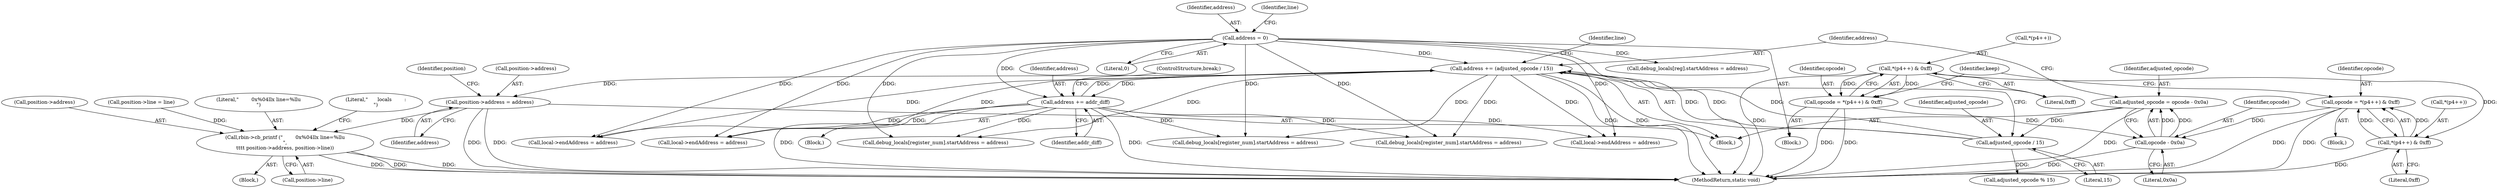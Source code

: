 digraph "0_radare2_252afb1cff9676f3ae1f341a28448bf2c8b6e308@pointer" {
"1000983" [label="(Call,position->address = address)"];
"1000951" [label="(Call,address += (adjusted_opcode / 15))"];
"1000953" [label="(Call,adjusted_opcode / 15)"];
"1000946" [label="(Call,adjusted_opcode = opcode - 0x0a)"];
"1000948" [label="(Call,opcode - 0x0a)"];
"1000997" [label="(Call,opcode = *(p4++) & 0xff)"];
"1000999" [label="(Call,*(p4++) & 0xff)"];
"1000409" [label="(Call,*(p4++) & 0xff)"];
"1000407" [label="(Call,opcode = *(p4++) & 0xff)"];
"1000201" [label="(Call,address = 0)"];
"1000437" [label="(Call,address += addr_diff)"];
"1001061" [label="(Call,rbin->cb_printf (\"        0x%04llx line=%llu\n\",\n\t\t\t\t position->address, position->line))"];
"1000949" [label="(Identifier,opcode)"];
"1001063" [label="(Call,position->address)"];
"1000595" [label="(Call,debug_locals[register_num].startAddress = address)"];
"1000948" [label="(Call,opcode - 0x0a)"];
"1000953" [label="(Call,adjusted_opcode / 15)"];
"1000999" [label="(Call,*(p4++) & 0xff)"];
"1000202" [label="(Identifier,address)"];
"1001060" [label="(Block,)"];
"1000961" [label="(Call,adjusted_opcode % 15)"];
"1000745" [label="(Call,local->endAddress = address)"];
"1000946" [label="(Call,adjusted_opcode = opcode - 0x0a)"];
"1000947" [label="(Identifier,adjusted_opcode)"];
"1000201" [label="(Call,address = 0)"];
"1000874" [label="(Call,local->endAddress = address)"];
"1000954" [label="(Identifier,adjusted_opcode)"];
"1000984" [label="(Call,position->address)"];
"1000415" [label="(Identifier,keep)"];
"1000950" [label="(Literal,0x0a)"];
"1001061" [label="(Call,rbin->cb_printf (\"        0x%04llx line=%llu\n\",\n\t\t\t\t position->address, position->line))"];
"1000957" [label="(Identifier,line)"];
"1000413" [label="(Literal,0xff)"];
"1000416" [label="(Block,)"];
"1000384" [label="(Call,debug_locals[reg].startAddress = address)"];
"1000203" [label="(Literal,0)"];
"1000990" [label="(Identifier,position)"];
"1000437" [label="(Call,address += addr_diff)"];
"1000944" [label="(Block,)"];
"1000407" [label="(Call,opcode = *(p4++) & 0xff)"];
"1001000" [label="(Call,*(p4++))"];
"1000439" [label="(Identifier,addr_diff)"];
"1000206" [label="(Identifier,line)"];
"1000988" [label="(Call,position->line = line)"];
"1000440" [label="(ControlStructure,break;)"];
"1000569" [label="(Call,local->endAddress = address)"];
"1000910" [label="(Call,debug_locals[register_num].startAddress = address)"];
"1000410" [label="(Call,*(p4++))"];
"1000426" [label="(Block,)"];
"1000951" [label="(Call,address += (adjusted_opcode / 15))"];
"1000983" [label="(Call,position->address = address)"];
"1000987" [label="(Identifier,address)"];
"1000952" [label="(Identifier,address)"];
"1001193" [label="(MethodReturn,static void)"];
"1000408" [label="(Identifier,opcode)"];
"1001062" [label="(Literal,\"        0x%04llx line=%llu\n\")"];
"1000438" [label="(Identifier,address)"];
"1000771" [label="(Call,debug_locals[register_num].startAddress = address)"];
"1000409" [label="(Call,*(p4++) & 0xff)"];
"1000997" [label="(Call,opcode = *(p4++) & 0xff)"];
"1001070" [label="(Literal,\"      locals        :\n\")"];
"1000998" [label="(Identifier,opcode)"];
"1000123" [label="(Block,)"];
"1000955" [label="(Literal,15)"];
"1001003" [label="(Literal,0xff)"];
"1001066" [label="(Call,position->line)"];
"1000983" -> "1000944"  [label="AST: "];
"1000983" -> "1000987"  [label="CFG: "];
"1000984" -> "1000983"  [label="AST: "];
"1000987" -> "1000983"  [label="AST: "];
"1000990" -> "1000983"  [label="CFG: "];
"1000983" -> "1001193"  [label="DDG: "];
"1000983" -> "1001193"  [label="DDG: "];
"1000951" -> "1000983"  [label="DDG: "];
"1000983" -> "1001061"  [label="DDG: "];
"1000951" -> "1000944"  [label="AST: "];
"1000951" -> "1000953"  [label="CFG: "];
"1000952" -> "1000951"  [label="AST: "];
"1000953" -> "1000951"  [label="AST: "];
"1000957" -> "1000951"  [label="CFG: "];
"1000951" -> "1001193"  [label="DDG: "];
"1000951" -> "1001193"  [label="DDG: "];
"1000951" -> "1000437"  [label="DDG: "];
"1000951" -> "1000569"  [label="DDG: "];
"1000951" -> "1000595"  [label="DDG: "];
"1000951" -> "1000745"  [label="DDG: "];
"1000951" -> "1000771"  [label="DDG: "];
"1000951" -> "1000874"  [label="DDG: "];
"1000951" -> "1000910"  [label="DDG: "];
"1000953" -> "1000951"  [label="DDG: "];
"1000953" -> "1000951"  [label="DDG: "];
"1000201" -> "1000951"  [label="DDG: "];
"1000437" -> "1000951"  [label="DDG: "];
"1000953" -> "1000955"  [label="CFG: "];
"1000954" -> "1000953"  [label="AST: "];
"1000955" -> "1000953"  [label="AST: "];
"1000946" -> "1000953"  [label="DDG: "];
"1000953" -> "1000961"  [label="DDG: "];
"1000946" -> "1000944"  [label="AST: "];
"1000946" -> "1000948"  [label="CFG: "];
"1000947" -> "1000946"  [label="AST: "];
"1000948" -> "1000946"  [label="AST: "];
"1000952" -> "1000946"  [label="CFG: "];
"1000946" -> "1001193"  [label="DDG: "];
"1000948" -> "1000946"  [label="DDG: "];
"1000948" -> "1000946"  [label="DDG: "];
"1000948" -> "1000950"  [label="CFG: "];
"1000949" -> "1000948"  [label="AST: "];
"1000950" -> "1000948"  [label="AST: "];
"1000948" -> "1001193"  [label="DDG: "];
"1000997" -> "1000948"  [label="DDG: "];
"1000407" -> "1000948"  [label="DDG: "];
"1000997" -> "1000416"  [label="AST: "];
"1000997" -> "1000999"  [label="CFG: "];
"1000998" -> "1000997"  [label="AST: "];
"1000999" -> "1000997"  [label="AST: "];
"1000415" -> "1000997"  [label="CFG: "];
"1000997" -> "1001193"  [label="DDG: "];
"1000997" -> "1001193"  [label="DDG: "];
"1000999" -> "1000997"  [label="DDG: "];
"1000999" -> "1000997"  [label="DDG: "];
"1000999" -> "1001003"  [label="CFG: "];
"1001000" -> "1000999"  [label="AST: "];
"1001003" -> "1000999"  [label="AST: "];
"1000999" -> "1001193"  [label="DDG: "];
"1000409" -> "1000999"  [label="DDG: "];
"1000409" -> "1000407"  [label="AST: "];
"1000409" -> "1000413"  [label="CFG: "];
"1000410" -> "1000409"  [label="AST: "];
"1000413" -> "1000409"  [label="AST: "];
"1000407" -> "1000409"  [label="CFG: "];
"1000409" -> "1001193"  [label="DDG: "];
"1000409" -> "1000407"  [label="DDG: "];
"1000409" -> "1000407"  [label="DDG: "];
"1000407" -> "1000123"  [label="AST: "];
"1000408" -> "1000407"  [label="AST: "];
"1000415" -> "1000407"  [label="CFG: "];
"1000407" -> "1001193"  [label="DDG: "];
"1000407" -> "1001193"  [label="DDG: "];
"1000201" -> "1000123"  [label="AST: "];
"1000201" -> "1000203"  [label="CFG: "];
"1000202" -> "1000201"  [label="AST: "];
"1000203" -> "1000201"  [label="AST: "];
"1000206" -> "1000201"  [label="CFG: "];
"1000201" -> "1001193"  [label="DDG: "];
"1000201" -> "1000384"  [label="DDG: "];
"1000201" -> "1000437"  [label="DDG: "];
"1000201" -> "1000569"  [label="DDG: "];
"1000201" -> "1000595"  [label="DDG: "];
"1000201" -> "1000745"  [label="DDG: "];
"1000201" -> "1000771"  [label="DDG: "];
"1000201" -> "1000874"  [label="DDG: "];
"1000201" -> "1000910"  [label="DDG: "];
"1000437" -> "1000426"  [label="AST: "];
"1000437" -> "1000439"  [label="CFG: "];
"1000438" -> "1000437"  [label="AST: "];
"1000439" -> "1000437"  [label="AST: "];
"1000440" -> "1000437"  [label="CFG: "];
"1000437" -> "1001193"  [label="DDG: "];
"1000437" -> "1001193"  [label="DDG: "];
"1000437" -> "1000569"  [label="DDG: "];
"1000437" -> "1000595"  [label="DDG: "];
"1000437" -> "1000745"  [label="DDG: "];
"1000437" -> "1000771"  [label="DDG: "];
"1000437" -> "1000874"  [label="DDG: "];
"1000437" -> "1000910"  [label="DDG: "];
"1001061" -> "1001060"  [label="AST: "];
"1001061" -> "1001066"  [label="CFG: "];
"1001062" -> "1001061"  [label="AST: "];
"1001063" -> "1001061"  [label="AST: "];
"1001066" -> "1001061"  [label="AST: "];
"1001070" -> "1001061"  [label="CFG: "];
"1001061" -> "1001193"  [label="DDG: "];
"1001061" -> "1001193"  [label="DDG: "];
"1001061" -> "1001193"  [label="DDG: "];
"1000988" -> "1001061"  [label="DDG: "];
}
